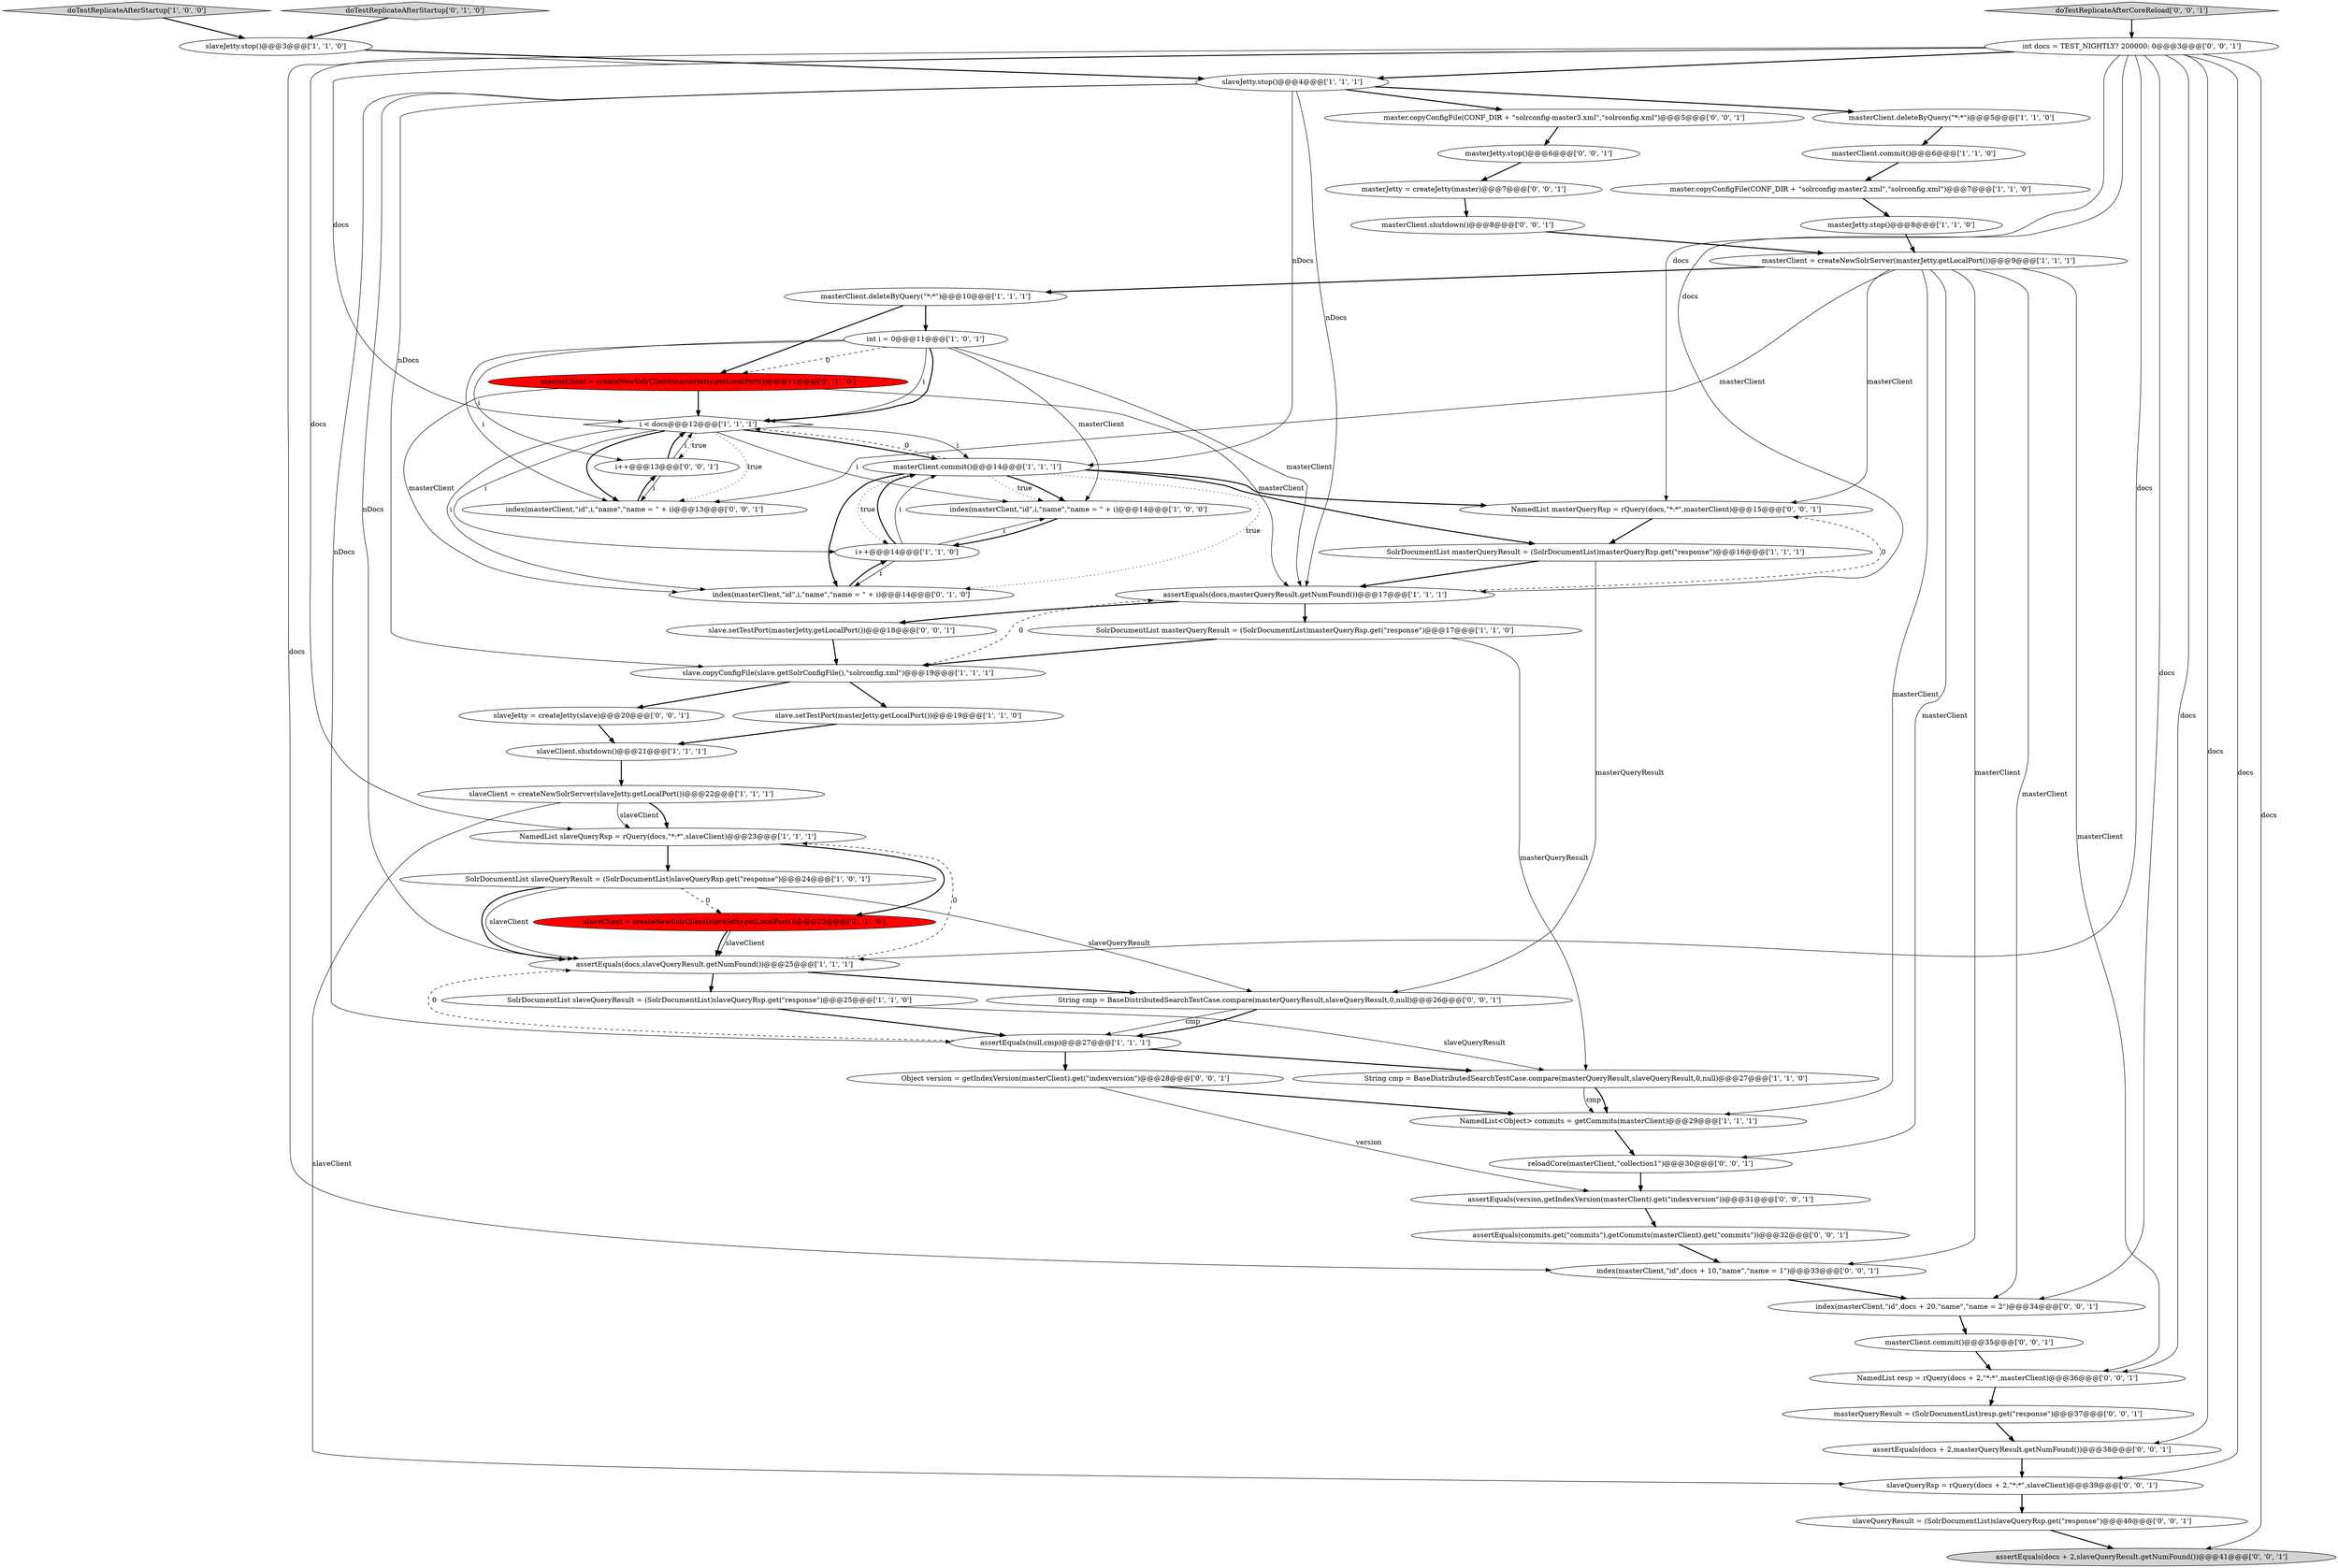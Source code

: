 digraph {
32 [style = filled, label = "doTestReplicateAfterCoreReload['0', '0', '1']", fillcolor = lightgray, shape = diamond image = "AAA0AAABBB3BBB"];
11 [style = filled, label = "int i = 0@@@11@@@['1', '0', '1']", fillcolor = white, shape = ellipse image = "AAA0AAABBB1BBB"];
14 [style = filled, label = "slave.setTestPort(masterJetty.getLocalPort())@@@19@@@['1', '1', '0']", fillcolor = white, shape = ellipse image = "AAA0AAABBB1BBB"];
21 [style = filled, label = "NamedList slaveQueryRsp = rQuery(docs,\"*:*\",slaveClient)@@@23@@@['1', '1', '1']", fillcolor = white, shape = ellipse image = "AAA0AAABBB1BBB"];
18 [style = filled, label = "SolrDocumentList slaveQueryResult = (SolrDocumentList)slaveQueryRsp.get(\"response\")@@@24@@@['1', '0', '1']", fillcolor = white, shape = ellipse image = "AAA0AAABBB1BBB"];
17 [style = filled, label = "masterClient.commit()@@@14@@@['1', '1', '1']", fillcolor = white, shape = ellipse image = "AAA0AAABBB1BBB"];
30 [style = filled, label = "doTestReplicateAfterStartup['0', '1', '0']", fillcolor = lightgray, shape = diamond image = "AAA0AAABBB2BBB"];
23 [style = filled, label = "NamedList<Object> commits = getCommits(masterClient)@@@29@@@['1', '1', '1']", fillcolor = white, shape = ellipse image = "AAA0AAABBB1BBB"];
4 [style = filled, label = "slaveJetty.stop()@@@3@@@['1', '1', '0']", fillcolor = white, shape = ellipse image = "AAA0AAABBB1BBB"];
38 [style = filled, label = "masterClient.shutdown()@@@8@@@['0', '0', '1']", fillcolor = white, shape = ellipse image = "AAA0AAABBB3BBB"];
27 [style = filled, label = "SolrDocumentList masterQueryResult = (SolrDocumentList)masterQueryRsp.get(\"response\")@@@17@@@['1', '1', '0']", fillcolor = white, shape = ellipse image = "AAA0AAABBB1BBB"];
3 [style = filled, label = "slave.copyConfigFile(slave.getSolrConfigFile(),\"solrconfig.xml\")@@@19@@@['1', '1', '1']", fillcolor = white, shape = ellipse image = "AAA0AAABBB1BBB"];
43 [style = filled, label = "assertEquals(docs + 2,slaveQueryResult.getNumFound())@@@41@@@['0', '0', '1']", fillcolor = lightgray, shape = ellipse image = "AAA0AAABBB3BBB"];
39 [style = filled, label = "NamedList masterQueryRsp = rQuery(docs,\"*:*\",masterClient)@@@15@@@['0', '0', '1']", fillcolor = white, shape = ellipse image = "AAA0AAABBB3BBB"];
19 [style = filled, label = "i < docs@@@12@@@['1', '1', '1']", fillcolor = white, shape = diamond image = "AAA0AAABBB1BBB"];
24 [style = filled, label = "masterJetty.stop()@@@8@@@['1', '1', '0']", fillcolor = white, shape = ellipse image = "AAA0AAABBB1BBB"];
13 [style = filled, label = "masterClient.deleteByQuery(\"*:*\")@@@10@@@['1', '1', '1']", fillcolor = white, shape = ellipse image = "AAA0AAABBB1BBB"];
29 [style = filled, label = "masterClient = createNewSolrClient(masterJetty.getLocalPort())@@@11@@@['0', '1', '0']", fillcolor = red, shape = ellipse image = "AAA1AAABBB2BBB"];
34 [style = filled, label = "assertEquals(commits.get(\"commits\"),getCommits(masterClient).get(\"commits\"))@@@32@@@['0', '0', '1']", fillcolor = white, shape = ellipse image = "AAA0AAABBB3BBB"];
26 [style = filled, label = "assertEquals(null,cmp)@@@27@@@['1', '1', '1']", fillcolor = white, shape = ellipse image = "AAA0AAABBB1BBB"];
36 [style = filled, label = "master.copyConfigFile(CONF_DIR + \"solrconfig-master3.xml\",\"solrconfig.xml\")@@@5@@@['0', '0', '1']", fillcolor = white, shape = ellipse image = "AAA0AAABBB3BBB"];
37 [style = filled, label = "index(masterClient,\"id\",docs + 10,\"name\",\"name = 1\")@@@33@@@['0', '0', '1']", fillcolor = white, shape = ellipse image = "AAA0AAABBB3BBB"];
5 [style = filled, label = "masterClient = createNewSolrServer(masterJetty.getLocalPort())@@@9@@@['1', '1', '1']", fillcolor = white, shape = ellipse image = "AAA0AAABBB1BBB"];
28 [style = filled, label = "index(masterClient,\"id\",i,\"name\",\"name = \" + i)@@@14@@@['0', '1', '0']", fillcolor = white, shape = ellipse image = "AAA0AAABBB2BBB"];
12 [style = filled, label = "masterClient.commit()@@@6@@@['1', '1', '0']", fillcolor = white, shape = ellipse image = "AAA0AAABBB1BBB"];
35 [style = filled, label = "reloadCore(masterClient,\"collection1\")@@@30@@@['0', '0', '1']", fillcolor = white, shape = ellipse image = "AAA0AAABBB3BBB"];
10 [style = filled, label = "i++@@@14@@@['1', '1', '0']", fillcolor = white, shape = ellipse image = "AAA0AAABBB1BBB"];
33 [style = filled, label = "NamedList resp = rQuery(docs + 2,\"*:*\",masterClient)@@@36@@@['0', '0', '1']", fillcolor = white, shape = ellipse image = "AAA0AAABBB3BBB"];
16 [style = filled, label = "masterClient.deleteByQuery(\"*:*\")@@@5@@@['1', '1', '0']", fillcolor = white, shape = ellipse image = "AAA0AAABBB1BBB"];
6 [style = filled, label = "master.copyConfigFile(CONF_DIR + \"solrconfig-master2.xml\",\"solrconfig.xml\")@@@7@@@['1', '1', '0']", fillcolor = white, shape = ellipse image = "AAA0AAABBB1BBB"];
22 [style = filled, label = "slaveClient.shutdown()@@@21@@@['1', '1', '1']", fillcolor = white, shape = ellipse image = "AAA0AAABBB1BBB"];
46 [style = filled, label = "slaveQueryResult = (SolrDocumentList)slaveQueryRsp.get(\"response\")@@@40@@@['0', '0', '1']", fillcolor = white, shape = ellipse image = "AAA0AAABBB3BBB"];
44 [style = filled, label = "masterJetty = createJetty(master)@@@7@@@['0', '0', '1']", fillcolor = white, shape = ellipse image = "AAA0AAABBB3BBB"];
40 [style = filled, label = "Object version = getIndexVersion(masterClient).get(\"indexversion\")@@@28@@@['0', '0', '1']", fillcolor = white, shape = ellipse image = "AAA0AAABBB3BBB"];
20 [style = filled, label = "SolrDocumentList masterQueryResult = (SolrDocumentList)masterQueryRsp.get(\"response\")@@@16@@@['1', '1', '1']", fillcolor = white, shape = ellipse image = "AAA0AAABBB1BBB"];
8 [style = filled, label = "slaveJetty.stop()@@@4@@@['1', '1', '1']", fillcolor = white, shape = ellipse image = "AAA0AAABBB1BBB"];
2 [style = filled, label = "assertEquals(docs,slaveQueryResult.getNumFound())@@@25@@@['1', '1', '1']", fillcolor = white, shape = ellipse image = "AAA0AAABBB1BBB"];
48 [style = filled, label = "slave.setTestPort(masterJetty.getLocalPort())@@@18@@@['0', '0', '1']", fillcolor = white, shape = ellipse image = "AAA0AAABBB3BBB"];
49 [style = filled, label = "slaveJetty = createJetty(slave)@@@20@@@['0', '0', '1']", fillcolor = white, shape = ellipse image = "AAA0AAABBB3BBB"];
41 [style = filled, label = "i++@@@13@@@['0', '0', '1']", fillcolor = white, shape = ellipse image = "AAA0AAABBB3BBB"];
1 [style = filled, label = "index(masterClient,\"id\",i,\"name\",\"name = \" + i)@@@14@@@['1', '0', '0']", fillcolor = white, shape = ellipse image = "AAA0AAABBB1BBB"];
47 [style = filled, label = "assertEquals(docs + 2,masterQueryResult.getNumFound())@@@38@@@['0', '0', '1']", fillcolor = white, shape = ellipse image = "AAA0AAABBB3BBB"];
31 [style = filled, label = "slaveClient = createNewSolrClient(slaveJetty.getLocalPort())@@@23@@@['0', '1', '0']", fillcolor = red, shape = ellipse image = "AAA1AAABBB2BBB"];
50 [style = filled, label = "slaveQueryRsp = rQuery(docs + 2,\"*:*\",slaveClient)@@@39@@@['0', '0', '1']", fillcolor = white, shape = ellipse image = "AAA0AAABBB3BBB"];
45 [style = filled, label = "index(masterClient,\"id\",i,\"name\",\"name = \" + i)@@@13@@@['0', '0', '1']", fillcolor = white, shape = ellipse image = "AAA0AAABBB3BBB"];
15 [style = filled, label = "String cmp = BaseDistributedSearchTestCase.compare(masterQueryResult,slaveQueryResult,0,null)@@@27@@@['1', '1', '0']", fillcolor = white, shape = ellipse image = "AAA0AAABBB1BBB"];
52 [style = filled, label = "index(masterClient,\"id\",docs + 20,\"name\",\"name = 2\")@@@34@@@['0', '0', '1']", fillcolor = white, shape = ellipse image = "AAA0AAABBB3BBB"];
53 [style = filled, label = "masterQueryResult = (SolrDocumentList)resp.get(\"response\")@@@37@@@['0', '0', '1']", fillcolor = white, shape = ellipse image = "AAA0AAABBB3BBB"];
55 [style = filled, label = "masterJetty.stop()@@@6@@@['0', '0', '1']", fillcolor = white, shape = ellipse image = "AAA0AAABBB3BBB"];
9 [style = filled, label = "assertEquals(docs,masterQueryResult.getNumFound())@@@17@@@['1', '1', '1']", fillcolor = white, shape = ellipse image = "AAA0AAABBB1BBB"];
54 [style = filled, label = "assertEquals(version,getIndexVersion(masterClient).get(\"indexversion\"))@@@31@@@['0', '0', '1']", fillcolor = white, shape = ellipse image = "AAA0AAABBB3BBB"];
25 [style = filled, label = "slaveClient = createNewSolrServer(slaveJetty.getLocalPort())@@@22@@@['1', '1', '1']", fillcolor = white, shape = ellipse image = "AAA0AAABBB1BBB"];
0 [style = filled, label = "doTestReplicateAfterStartup['1', '0', '0']", fillcolor = lightgray, shape = diamond image = "AAA0AAABBB1BBB"];
7 [style = filled, label = "SolrDocumentList slaveQueryResult = (SolrDocumentList)slaveQueryRsp.get(\"response\")@@@25@@@['1', '1', '0']", fillcolor = white, shape = ellipse image = "AAA0AAABBB1BBB"];
56 [style = filled, label = "int docs = TEST_NIGHTLY? 200000: 0@@@3@@@['0', '0', '1']", fillcolor = white, shape = ellipse image = "AAA0AAABBB3BBB"];
42 [style = filled, label = "String cmp = BaseDistributedSearchTestCase.compare(masterQueryResult,slaveQueryResult,0,null)@@@26@@@['0', '0', '1']", fillcolor = white, shape = ellipse image = "AAA0AAABBB3BBB"];
51 [style = filled, label = "masterClient.commit()@@@35@@@['0', '0', '1']", fillcolor = white, shape = ellipse image = "AAA0AAABBB3BBB"];
9->39 [style = dashed, label="0"];
8->16 [style = bold, label=""];
48->3 [style = bold, label=""];
41->19 [style = bold, label=""];
20->9 [style = bold, label=""];
25->50 [style = solid, label="slaveClient"];
17->1 [style = dotted, label="true"];
19->17 [style = solid, label="i"];
56->2 [style = solid, label="docs"];
53->47 [style = bold, label=""];
10->17 [style = bold, label=""];
26->40 [style = bold, label=""];
5->33 [style = solid, label="masterClient"];
19->45 [style = dotted, label="true"];
21->18 [style = bold, label=""];
40->23 [style = bold, label=""];
36->55 [style = bold, label=""];
49->22 [style = bold, label=""];
7->26 [style = bold, label=""];
8->36 [style = bold, label=""];
21->31 [style = bold, label=""];
56->47 [style = solid, label="docs"];
3->9 [style = dashed, label="0"];
19->28 [style = solid, label="i"];
56->8 [style = bold, label=""];
26->15 [style = bold, label=""];
56->19 [style = solid, label="docs"];
4->8 [style = bold, label=""];
56->43 [style = solid, label="docs"];
26->2 [style = dashed, label="0"];
56->9 [style = solid, label="docs"];
8->2 [style = solid, label="nDocs"];
56->33 [style = solid, label="docs"];
25->21 [style = bold, label=""];
17->20 [style = bold, label=""];
45->41 [style = bold, label=""];
32->56 [style = bold, label=""];
22->25 [style = bold, label=""];
8->3 [style = solid, label="nDocs"];
5->52 [style = solid, label="masterClient"];
35->54 [style = bold, label=""];
10->17 [style = solid, label="i"];
40->54 [style = solid, label="version"];
14->22 [style = bold, label=""];
56->50 [style = solid, label="docs"];
9->48 [style = bold, label=""];
31->2 [style = bold, label=""];
5->39 [style = solid, label="masterClient"];
15->23 [style = solid, label="cmp"];
56->52 [style = solid, label="docs"];
13->11 [style = bold, label=""];
44->38 [style = bold, label=""];
24->5 [style = bold, label=""];
23->35 [style = bold, label=""];
2->21 [style = dashed, label="0"];
17->39 [style = bold, label=""];
19->41 [style = dotted, label="true"];
42->26 [style = solid, label="cmp"];
7->15 [style = solid, label="slaveQueryResult"];
52->51 [style = bold, label=""];
39->20 [style = bold, label=""];
5->45 [style = solid, label="masterClient"];
18->31 [style = dashed, label="0"];
5->23 [style = solid, label="masterClient"];
46->43 [style = bold, label=""];
38->5 [style = bold, label=""];
17->1 [style = bold, label=""];
8->9 [style = solid, label="nDocs"];
19->10 [style = solid, label="i"];
18->42 [style = solid, label="slaveQueryResult"];
11->9 [style = solid, label="masterClient"];
6->24 [style = bold, label=""];
10->1 [style = solid, label="i"];
29->9 [style = solid, label="masterClient"];
19->17 [style = bold, label=""];
11->1 [style = solid, label="masterClient"];
47->50 [style = bold, label=""];
11->41 [style = solid, label="i"];
9->27 [style = bold, label=""];
56->37 [style = solid, label="docs"];
25->21 [style = solid, label="slaveClient"];
5->37 [style = solid, label="masterClient"];
19->1 [style = solid, label="i"];
19->45 [style = bold, label=""];
29->19 [style = bold, label=""];
8->17 [style = solid, label="nDocs"];
5->13 [style = bold, label=""];
11->19 [style = solid, label="i"];
17->28 [style = dotted, label="true"];
37->52 [style = bold, label=""];
11->45 [style = solid, label="i"];
54->34 [style = bold, label=""];
15->23 [style = bold, label=""];
42->26 [style = bold, label=""];
10->28 [style = solid, label="i"];
28->10 [style = bold, label=""];
18->2 [style = solid, label="slaveClient"];
50->46 [style = bold, label=""];
3->14 [style = bold, label=""];
27->3 [style = bold, label=""];
11->29 [style = dashed, label="0"];
56->39 [style = solid, label="docs"];
41->19 [style = solid, label="i"];
11->19 [style = bold, label=""];
18->2 [style = bold, label=""];
29->28 [style = solid, label="masterClient"];
12->6 [style = bold, label=""];
27->15 [style = solid, label="masterQueryResult"];
33->53 [style = bold, label=""];
20->42 [style = solid, label="masterQueryResult"];
17->10 [style = dotted, label="true"];
55->44 [style = bold, label=""];
13->29 [style = bold, label=""];
17->28 [style = bold, label=""];
56->21 [style = solid, label="docs"];
41->45 [style = solid, label="i"];
34->37 [style = bold, label=""];
31->2 [style = solid, label="slaveClient"];
0->4 [style = bold, label=""];
30->4 [style = bold, label=""];
3->49 [style = bold, label=""];
5->35 [style = solid, label="masterClient"];
2->7 [style = bold, label=""];
1->10 [style = bold, label=""];
16->12 [style = bold, label=""];
2->42 [style = bold, label=""];
17->19 [style = dashed, label="0"];
8->26 [style = solid, label="nDocs"];
51->33 [style = bold, label=""];
}
